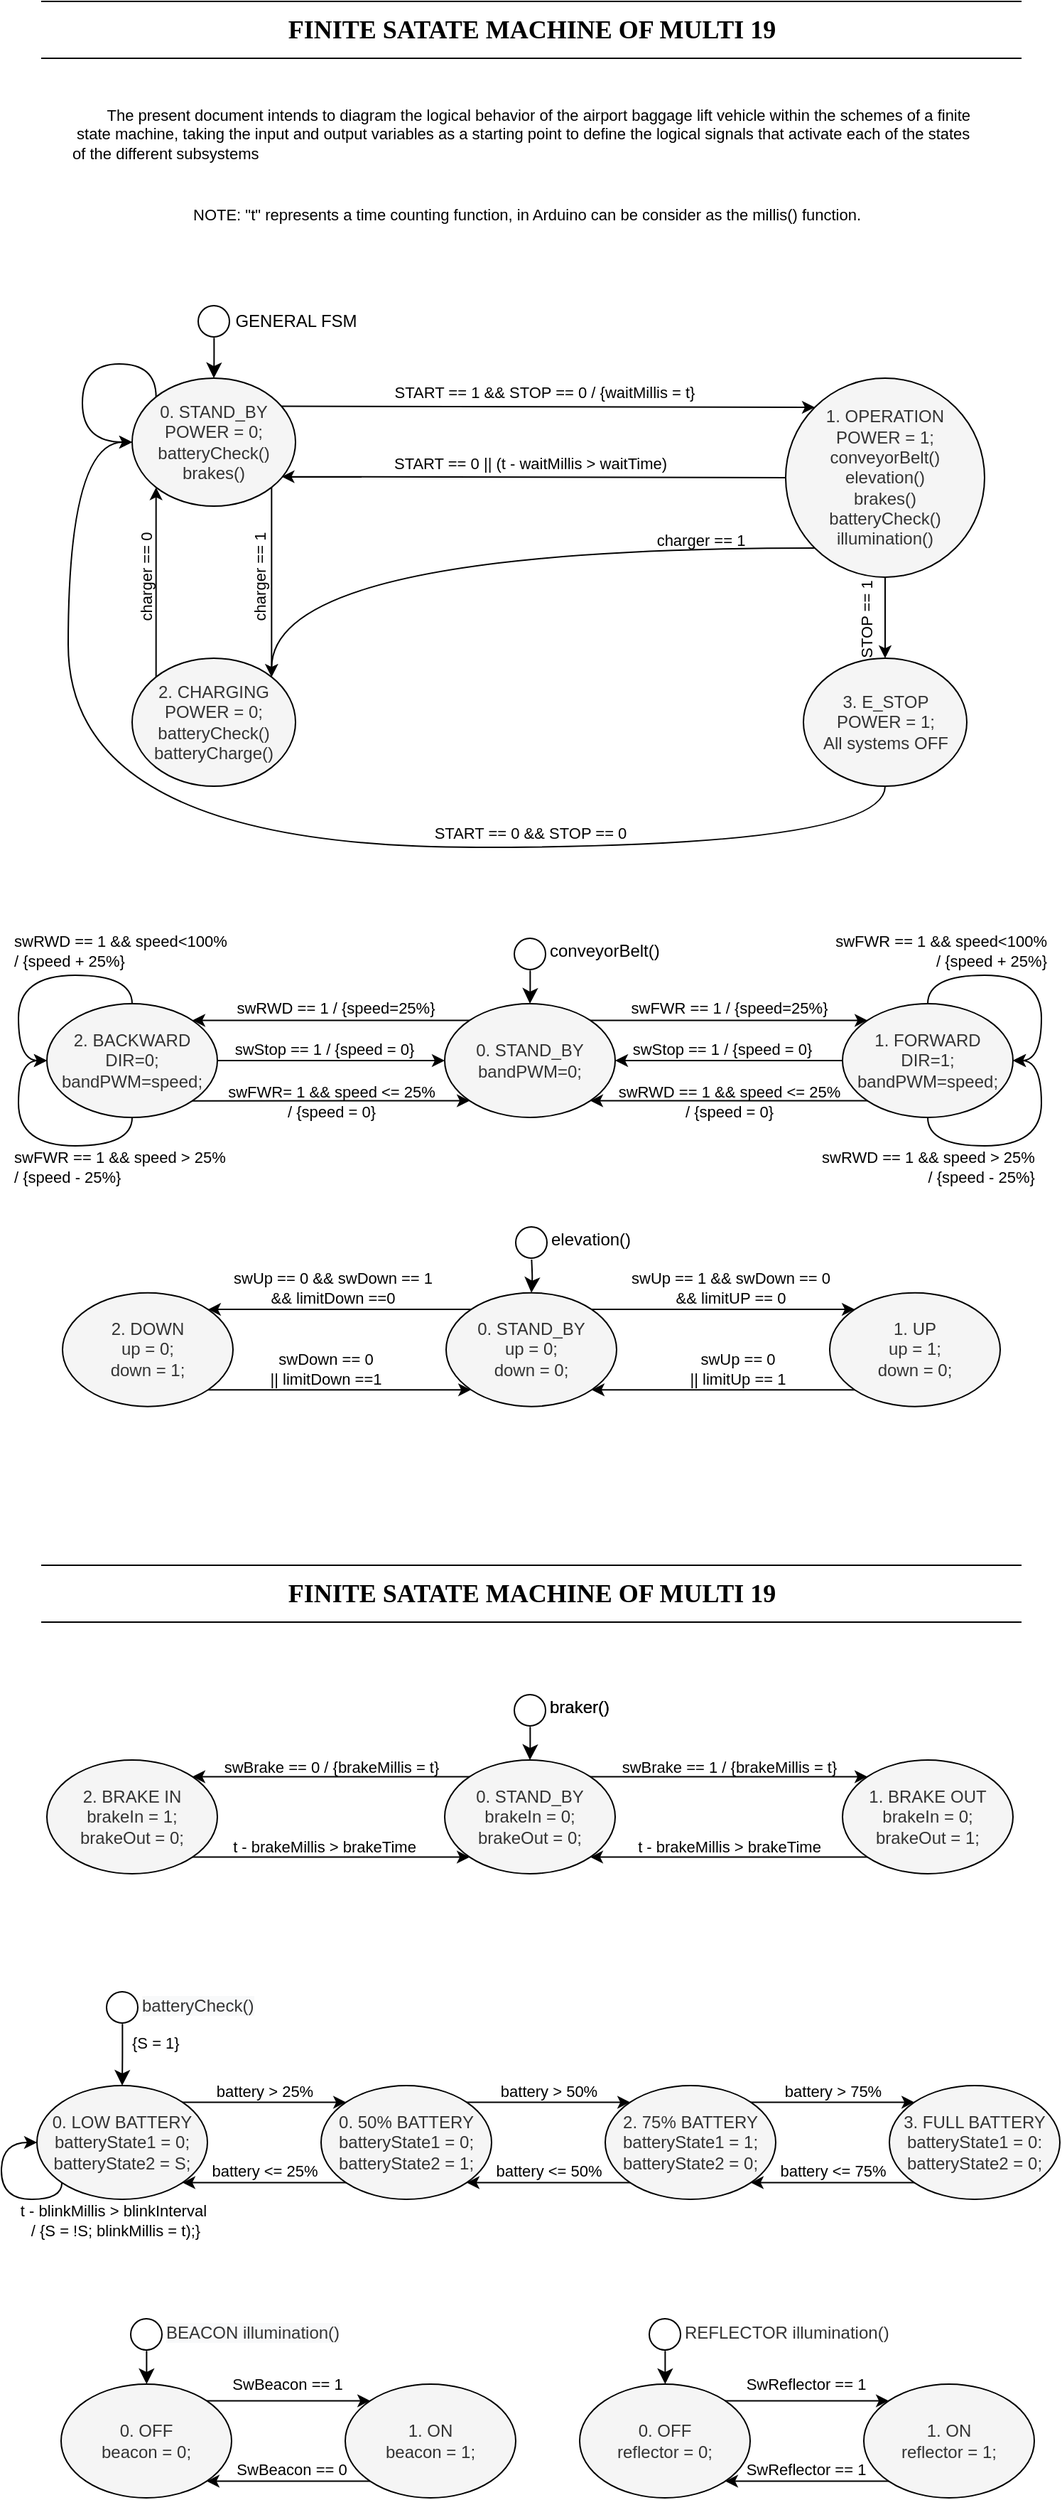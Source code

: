 <mxfile version="17.1.2" type="onedrive"><diagram id="tN_9GUGTrzgQoHGmUajM" name="Page-1"><mxGraphModel grid="1" gridSize="10" guides="1" tooltips="1" connect="1" arrows="1" page="1" fold="1" pageScale="1" pageWidth="850" pageHeight="1100" math="0" shadow="0"><root><mxCell id="0"/><mxCell id="1" parent="0"/><mxCell id="MjHemr_XQ3QXUTbMwC0p-5" value="" style="ellipse;html=1;shape=startState;" parent="1" vertex="1"><mxGeometry x="186.5" y="250" width="30" height="30" as="geometry"/></mxCell><mxCell id="MjHemr_XQ3QXUTbMwC0p-6" value="" style="edgeStyle=orthogonalEdgeStyle;html=1;verticalAlign=bottom;endArrow=classic;endSize=8;endFill=1;entryX=0.5;entryY=1;entryDx=0;entryDy=0;exitX=0.506;exitY=0.889;exitDx=0;exitDy=0;exitPerimeter=0;" parent="1" source="MjHemr_XQ3QXUTbMwC0p-5" target="MjHemr_XQ3QXUTbMwC0p-14" edge="1"><mxGeometry relative="1" as="geometry"><mxPoint x="224" y="335" as="targetPoint"/><mxPoint x="234" y="265" as="sourcePoint"/></mxGeometry></mxCell><mxCell id="MjHemr_XQ3QXUTbMwC0p-63" style="edgeStyle=orthogonalEdgeStyle;curved=1;rounded=0;orthogonalLoop=1;jettySize=auto;html=1;exitX=0.5;exitY=0;exitDx=0;exitDy=0;entryX=1;entryY=0.5;entryDx=0;entryDy=0;endArrow=classic;endFill=1;strokeColor=#000000;" parent="1" source="MjHemr_XQ3QXUTbMwC0p-8" target="MjHemr_XQ3QXUTbMwC0p-14" edge="1"><mxGeometry relative="1" as="geometry"><Array as="points"><mxPoint x="674" y="635"/><mxPoint x="99" y="635"/><mxPoint x="99" y="350"/></Array></mxGeometry></mxCell><mxCell id="MjHemr_XQ3QXUTbMwC0p-8" value="3. E_STOP&lt;br&gt;POWER = 1;&lt;br&gt;All systems OFF" style="ellipse;whiteSpace=wrap;html=1;rounded=1;fontColor=#333333;fillColor=#f5f5f5;arcSize=40;direction=west;" parent="1" vertex="1"><mxGeometry x="616.5" y="502" width="115" height="90" as="geometry"/></mxCell><mxCell id="MjHemr_XQ3QXUTbMwC0p-24" style="edgeStyle=orthogonalEdgeStyle;curved=1;rounded=0;orthogonalLoop=1;jettySize=auto;html=1;exitX=1;exitY=1;exitDx=0;exitDy=0;entryX=1;entryY=0;entryDx=0;entryDy=0;endArrow=classic;endFill=1;strokeColor=#000000;" parent="1" source="MjHemr_XQ3QXUTbMwC0p-12" target="MjHemr_XQ3QXUTbMwC0p-14" edge="1"><mxGeometry relative="1" as="geometry"/></mxCell><mxCell id="MjHemr_XQ3QXUTbMwC0p-12" value="2. CHARGING&lt;br&gt;POWER = 0;&lt;br&gt;batteryCheck()&lt;br&gt;batteryCharge()" style="ellipse;whiteSpace=wrap;html=1;rounded=1;fontColor=#333333;fillColor=#f5f5f5;arcSize=40;direction=west;" parent="1" vertex="1"><mxGeometry x="144" y="502" width="115" height="90" as="geometry"/></mxCell><mxCell id="MjHemr_XQ3QXUTbMwC0p-21" style="rounded=0;orthogonalLoop=1;jettySize=auto;html=1;exitX=0.09;exitY=0.78;exitDx=0;exitDy=0;entryX=1;entryY=1;entryDx=0;entryDy=0;endArrow=classic;endFill=1;strokeColor=#000000;exitPerimeter=0;" parent="1" source="MjHemr_XQ3QXUTbMwC0p-14" target="MjHemr_XQ3QXUTbMwC0p-18" edge="1"><mxGeometry relative="1" as="geometry"/></mxCell><mxCell id="MjHemr_XQ3QXUTbMwC0p-30" style="edgeStyle=orthogonalEdgeStyle;curved=1;rounded=0;orthogonalLoop=1;jettySize=auto;html=1;exitX=0;exitY=0;exitDx=0;exitDy=0;entryX=0;entryY=1;entryDx=0;entryDy=0;endArrow=classic;endFill=1;strokeColor=#000000;" parent="1" source="MjHemr_XQ3QXUTbMwC0p-14" target="MjHemr_XQ3QXUTbMwC0p-12" edge="1"><mxGeometry relative="1" as="geometry"/></mxCell><mxCell id="MjHemr_XQ3QXUTbMwC0p-14" value="0. STAND_BY&lt;br&gt;POWER = 0;&lt;br&gt;batteryCheck()&lt;br&gt;brakes()" style="ellipse;whiteSpace=wrap;html=1;rounded=1;fontColor=#333333;fillColor=#f5f5f5;arcSize=40;direction=west;" parent="1" vertex="1"><mxGeometry x="144" y="305" width="115" height="90" as="geometry"/></mxCell><mxCell id="MjHemr_XQ3QXUTbMwC0p-22" style="rounded=0;orthogonalLoop=1;jettySize=auto;html=1;exitX=1;exitY=0.5;exitDx=0;exitDy=0;entryX=0.085;entryY=0.23;entryDx=0;entryDy=0;endArrow=classic;endFill=1;entryPerimeter=0;" parent="1" source="MjHemr_XQ3QXUTbMwC0p-18" target="MjHemr_XQ3QXUTbMwC0p-14" edge="1"><mxGeometry relative="1" as="geometry"/></mxCell><mxCell id="MjHemr_XQ3QXUTbMwC0p-25" style="edgeStyle=orthogonalEdgeStyle;curved=1;rounded=0;orthogonalLoop=1;jettySize=auto;html=1;exitX=1;exitY=0;exitDx=0;exitDy=0;entryX=0;entryY=1;entryDx=0;entryDy=0;endArrow=classic;endFill=1;strokeColor=#000000;" parent="1" source="MjHemr_XQ3QXUTbMwC0p-18" target="MjHemr_XQ3QXUTbMwC0p-12" edge="1"><mxGeometry relative="1" as="geometry"/></mxCell><mxCell id="MjHemr_XQ3QXUTbMwC0p-28" style="edgeStyle=orthogonalEdgeStyle;curved=1;rounded=0;orthogonalLoop=1;jettySize=auto;html=1;exitX=0.5;exitY=0;exitDx=0;exitDy=0;entryX=0.5;entryY=1;entryDx=0;entryDy=0;endArrow=classic;endFill=1;strokeColor=#000000;" parent="1" source="MjHemr_XQ3QXUTbMwC0p-18" target="MjHemr_XQ3QXUTbMwC0p-8" edge="1"><mxGeometry relative="1" as="geometry"/></mxCell><mxCell id="MjHemr_XQ3QXUTbMwC0p-18" value="1. OPERATION&lt;br&gt;POWER = 1;&lt;br&gt;conveyorBelt()&lt;br&gt;elevation()&lt;br&gt;brakes()&lt;br&gt;batteryCheck()&lt;br&gt;illumination()" style="ellipse;whiteSpace=wrap;html=1;rounded=1;fontColor=#333333;fillColor=#f5f5f5;arcSize=40;direction=west;" parent="1" vertex="1"><mxGeometry x="604" y="305" width="140" height="140" as="geometry"/></mxCell><mxCell id="MjHemr_XQ3QXUTbMwC0p-34" value="START == 1 &amp;amp;&amp;amp; STOP == 0 / {waitMillis = t}" style="text;html=1;align=center;verticalAlign=middle;resizable=0;points=[];autosize=1;fontSize=11;" parent="1" vertex="1"><mxGeometry x="319" y="305" width="230" height="20" as="geometry"/></mxCell><mxCell id="MjHemr_XQ3QXUTbMwC0p-38" value="START == 0 || (t - waitMillis &amp;gt; waitTime)" style="text;html=1;align=center;verticalAlign=middle;resizable=0;points=[];autosize=1;fontSize=11;" parent="1" vertex="1"><mxGeometry x="319" y="355" width="210" height="20" as="geometry"/></mxCell><mxCell id="MjHemr_XQ3QXUTbMwC0p-39" value="charger == 1" style="text;html=1;align=center;verticalAlign=middle;resizable=0;points=[];autosize=1;rotation=0;fontSize=11;" parent="1" vertex="1"><mxGeometry x="504" y="409" width="80" height="20" as="geometry"/></mxCell><mxCell id="MjHemr_XQ3QXUTbMwC0p-42" value="" style="ellipse;html=1;shape=startState;" parent="1" vertex="1"><mxGeometry x="409" y="695" width="30" height="30" as="geometry"/></mxCell><mxCell id="MjHemr_XQ3QXUTbMwC0p-43" value="" style="edgeStyle=orthogonalEdgeStyle;html=1;verticalAlign=bottom;endArrow=classic;endSize=8;endFill=1;entryX=0.5;entryY=1;entryDx=0;entryDy=0;exitX=0.506;exitY=0.889;exitDx=0;exitDy=0;exitPerimeter=0;" parent="1" source="MjHemr_XQ3QXUTbMwC0p-42" target="MjHemr_XQ3QXUTbMwC0p-44" edge="1"><mxGeometry relative="1" as="geometry"><mxPoint x="424" y="775" as="targetPoint"/><mxPoint x="434" y="705" as="sourcePoint"/></mxGeometry></mxCell><mxCell id="MjHemr_XQ3QXUTbMwC0p-67" style="edgeStyle=orthogonalEdgeStyle;curved=1;rounded=0;orthogonalLoop=1;jettySize=auto;html=1;exitX=0;exitY=1;exitDx=0;exitDy=0;entryX=1;entryY=1;entryDx=0;entryDy=0;endArrow=classic;endFill=1;strokeColor=#000000;" parent="1" source="MjHemr_XQ3QXUTbMwC0p-44" target="MjHemr_XQ3QXUTbMwC0p-45" edge="1"><mxGeometry relative="1" as="geometry"/></mxCell><mxCell id="MjHemr_XQ3QXUTbMwC0p-69" style="edgeStyle=orthogonalEdgeStyle;curved=1;rounded=0;orthogonalLoop=1;jettySize=auto;html=1;exitX=1;exitY=1;exitDx=0;exitDy=0;entryX=0;entryY=1;entryDx=0;entryDy=0;endArrow=classic;endFill=1;strokeColor=#000000;" parent="1" source="MjHemr_XQ3QXUTbMwC0p-44" target="MjHemr_XQ3QXUTbMwC0p-47" edge="1"><mxGeometry relative="1" as="geometry"/></mxCell><mxCell id="MjHemr_XQ3QXUTbMwC0p-44" value="0. STAND_BY&lt;br&gt;bandPWM=0;" style="ellipse;whiteSpace=wrap;html=1;rounded=1;fontColor=#333333;fillColor=#f5f5f5;arcSize=40;direction=west;" parent="1" vertex="1"><mxGeometry x="364" y="745" width="120" height="80" as="geometry"/></mxCell><mxCell id="MjHemr_XQ3QXUTbMwC0p-68" style="edgeStyle=orthogonalEdgeStyle;curved=1;rounded=0;orthogonalLoop=1;jettySize=auto;html=1;exitX=1;exitY=0;exitDx=0;exitDy=0;entryX=0;entryY=0;entryDx=0;entryDy=0;endArrow=classic;endFill=1;strokeColor=#000000;" parent="1" source="MjHemr_XQ3QXUTbMwC0p-45" target="MjHemr_XQ3QXUTbMwC0p-44" edge="1"><mxGeometry relative="1" as="geometry"/></mxCell><mxCell id="j5iAGA7bcGjSD-dv8sL9-21" style="edgeStyle=orthogonalEdgeStyle;rounded=0;orthogonalLoop=1;jettySize=auto;html=1;exitX=1;exitY=0.5;exitDx=0;exitDy=0;entryX=0;entryY=0.5;entryDx=0;entryDy=0;fontSize=11;" parent="1" source="MjHemr_XQ3QXUTbMwC0p-45" target="MjHemr_XQ3QXUTbMwC0p-44" edge="1"><mxGeometry relative="1" as="geometry"/></mxCell><mxCell id="MjHemr_XQ3QXUTbMwC0p-45" value="1. FORWARD&lt;br&gt;DIR=1;&lt;br&gt;bandPWM=speed;" style="ellipse;whiteSpace=wrap;html=1;rounded=1;fontColor=#333333;fillColor=#f5f5f5;arcSize=40;direction=west;" parent="1" vertex="1"><mxGeometry x="644" y="745.0" width="120" height="80" as="geometry"/></mxCell><mxCell id="MjHemr_XQ3QXUTbMwC0p-70" style="edgeStyle=orthogonalEdgeStyle;curved=1;rounded=0;orthogonalLoop=1;jettySize=auto;html=1;exitX=0;exitY=0;exitDx=0;exitDy=0;entryX=1;entryY=0;entryDx=0;entryDy=0;endArrow=classic;endFill=1;strokeColor=#000000;" parent="1" source="MjHemr_XQ3QXUTbMwC0p-47" target="MjHemr_XQ3QXUTbMwC0p-44" edge="1"><mxGeometry relative="1" as="geometry"/></mxCell><mxCell id="j5iAGA7bcGjSD-dv8sL9-22" style="edgeStyle=orthogonalEdgeStyle;rounded=0;orthogonalLoop=1;jettySize=auto;html=1;exitX=0;exitY=0.5;exitDx=0;exitDy=0;entryX=1;entryY=0.5;entryDx=0;entryDy=0;fontSize=11;" parent="1" source="MjHemr_XQ3QXUTbMwC0p-47" target="MjHemr_XQ3QXUTbMwC0p-44" edge="1"><mxGeometry relative="1" as="geometry"/></mxCell><mxCell id="MjHemr_XQ3QXUTbMwC0p-47" value="2. BACKWARD&lt;br&gt;DIR=0;&lt;br&gt;bandPWM=speed;" style="ellipse;whiteSpace=wrap;html=1;rounded=1;fontColor=#333333;fillColor=#f5f5f5;arcSize=40;direction=west;" parent="1" vertex="1"><mxGeometry x="84" y="745.04" width="120" height="80" as="geometry"/></mxCell><mxCell id="MjHemr_XQ3QXUTbMwC0p-49" style="edgeStyle=orthogonalEdgeStyle;curved=1;rounded=0;orthogonalLoop=1;jettySize=auto;html=1;exitX=0.5;exitY=1;exitDx=0;exitDy=0;entryX=0;entryY=0.5;entryDx=0;entryDy=0;endArrow=classic;endFill=1;strokeColor=#000000;" parent="1" source="MjHemr_XQ3QXUTbMwC0p-45" target="MjHemr_XQ3QXUTbMwC0p-45" edge="1"><mxGeometry relative="1" as="geometry"><Array as="points"><mxPoint x="704" y="725"/><mxPoint x="784" y="725"/><mxPoint x="784" y="785"/></Array></mxGeometry></mxCell><mxCell id="MjHemr_XQ3QXUTbMwC0p-52" style="edgeStyle=orthogonalEdgeStyle;curved=1;rounded=0;orthogonalLoop=1;jettySize=auto;html=1;exitX=0.5;exitY=1;exitDx=0;exitDy=0;entryX=1;entryY=0.5;entryDx=0;entryDy=0;endArrow=classic;endFill=1;strokeColor=#000000;" parent="1" source="MjHemr_XQ3QXUTbMwC0p-47" target="MjHemr_XQ3QXUTbMwC0p-47" edge="1"><mxGeometry relative="1" as="geometry"><Array as="points"><mxPoint x="144" y="725"/><mxPoint x="64" y="725"/><mxPoint x="64" y="785"/></Array></mxGeometry></mxCell><mxCell id="MjHemr_XQ3QXUTbMwC0p-64" value="GENERAL FSM" style="text;html=1;align=center;verticalAlign=middle;resizable=0;points=[];autosize=1;" parent="1" vertex="1"><mxGeometry x="209" y="255" width="100" height="20" as="geometry"/></mxCell><mxCell id="MjHemr_XQ3QXUTbMwC0p-65" value="conveyorBelt()" style="text;html=1;align=left;verticalAlign=middle;resizable=0;points=[];autosize=1;" parent="1" vertex="1"><mxGeometry x="436" y="698" width="90" height="20" as="geometry"/></mxCell><mxCell id="MjHemr_XQ3QXUTbMwC0p-71" value="" style="ellipse;html=1;shape=startState;" parent="1" vertex="1"><mxGeometry x="410" y="898" width="30" height="30" as="geometry"/></mxCell><mxCell id="MjHemr_XQ3QXUTbMwC0p-72" value="" style="edgeStyle=orthogonalEdgeStyle;html=1;verticalAlign=bottom;endArrow=classic;endSize=8;endFill=1;entryX=0.5;entryY=1;entryDx=0;entryDy=0;exitX=0.506;exitY=0.889;exitDx=0;exitDy=0;exitPerimeter=0;" parent="1" target="MjHemr_XQ3QXUTbMwC0p-75" edge="1"><mxGeometry relative="1" as="geometry"><mxPoint x="425" y="978.33" as="targetPoint"/><mxPoint x="425.18" y="925.0" as="sourcePoint"/></mxGeometry></mxCell><mxCell id="MjHemr_XQ3QXUTbMwC0p-73" style="edgeStyle=orthogonalEdgeStyle;curved=1;rounded=0;orthogonalLoop=1;jettySize=auto;html=1;exitX=0;exitY=1;exitDx=0;exitDy=0;entryX=1;entryY=1;entryDx=0;entryDy=0;endArrow=classic;endFill=1;strokeColor=#000000;" parent="1" source="MjHemr_XQ3QXUTbMwC0p-75" target="MjHemr_XQ3QXUTbMwC0p-77" edge="1"><mxGeometry relative="1" as="geometry"/></mxCell><mxCell id="MjHemr_XQ3QXUTbMwC0p-74" style="edgeStyle=orthogonalEdgeStyle;curved=1;rounded=0;orthogonalLoop=1;jettySize=auto;html=1;exitX=1;exitY=1;exitDx=0;exitDy=0;entryX=0;entryY=1;entryDx=0;entryDy=0;endArrow=classic;endFill=1;strokeColor=#000000;" parent="1" source="MjHemr_XQ3QXUTbMwC0p-75" target="MjHemr_XQ3QXUTbMwC0p-79" edge="1"><mxGeometry relative="1" as="geometry"/></mxCell><mxCell id="MjHemr_XQ3QXUTbMwC0p-75" value="0. STAND_BY&lt;br&gt;up = 0;&lt;br&gt;down = 0;" style="ellipse;whiteSpace=wrap;html=1;rounded=1;fontColor=#333333;fillColor=#f5f5f5;arcSize=40;direction=west;" parent="1" vertex="1"><mxGeometry x="365" y="948.33" width="120" height="80" as="geometry"/></mxCell><mxCell id="MjHemr_XQ3QXUTbMwC0p-76" style="edgeStyle=orthogonalEdgeStyle;curved=1;rounded=0;orthogonalLoop=1;jettySize=auto;html=1;exitX=1;exitY=0;exitDx=0;exitDy=0;entryX=0;entryY=0;entryDx=0;entryDy=0;endArrow=classic;endFill=1;strokeColor=#000000;" parent="1" source="MjHemr_XQ3QXUTbMwC0p-77" target="MjHemr_XQ3QXUTbMwC0p-75" edge="1"><mxGeometry relative="1" as="geometry"/></mxCell><mxCell id="MjHemr_XQ3QXUTbMwC0p-77" value="1. UP&lt;br&gt;up = 1;&lt;br&gt;down = 0;" style="ellipse;whiteSpace=wrap;html=1;rounded=1;fontColor=#333333;fillColor=#f5f5f5;arcSize=40;direction=west;" parent="1" vertex="1"><mxGeometry x="635" y="948.33" width="120" height="80" as="geometry"/></mxCell><mxCell id="MjHemr_XQ3QXUTbMwC0p-78" style="edgeStyle=orthogonalEdgeStyle;curved=1;rounded=0;orthogonalLoop=1;jettySize=auto;html=1;exitX=0;exitY=0;exitDx=0;exitDy=0;entryX=1;entryY=0;entryDx=0;entryDy=0;endArrow=classic;endFill=1;strokeColor=#000000;" parent="1" source="MjHemr_XQ3QXUTbMwC0p-79" target="MjHemr_XQ3QXUTbMwC0p-75" edge="1"><mxGeometry relative="1" as="geometry"/></mxCell><mxCell id="MjHemr_XQ3QXUTbMwC0p-79" value="2. DOWN&lt;br&gt;up = 0;&lt;br&gt;down = 1;" style="ellipse;whiteSpace=wrap;html=1;rounded=1;fontColor=#333333;fillColor=#f5f5f5;arcSize=40;direction=west;" parent="1" vertex="1"><mxGeometry x="95" y="948.33" width="120" height="80" as="geometry"/></mxCell><mxCell id="MjHemr_XQ3QXUTbMwC0p-82" value="elevation()" style="text;html=1;align=left;verticalAlign=middle;resizable=0;points=[];autosize=1;" parent="1" vertex="1"><mxGeometry x="437" y="901" width="70" height="20" as="geometry"/></mxCell><mxCell id="j5iAGA7bcGjSD-dv8sL9-1" value="" style="ellipse;html=1;shape=startState;" parent="1" vertex="1"><mxGeometry x="409" y="1227" width="30" height="30" as="geometry"/></mxCell><mxCell id="j5iAGA7bcGjSD-dv8sL9-2" value="" style="edgeStyle=orthogonalEdgeStyle;html=1;verticalAlign=bottom;endArrow=classic;endSize=8;endFill=1;entryX=0.5;entryY=1;entryDx=0;entryDy=0;exitX=0.506;exitY=0.889;exitDx=0;exitDy=0;exitPerimeter=0;" parent="1" source="j5iAGA7bcGjSD-dv8sL9-1" target="j5iAGA7bcGjSD-dv8sL9-5" edge="1"><mxGeometry relative="1" as="geometry"><mxPoint x="424" y="1307" as="targetPoint"/><mxPoint x="434" y="1237" as="sourcePoint"/></mxGeometry></mxCell><mxCell id="j5iAGA7bcGjSD-dv8sL9-3" style="edgeStyle=orthogonalEdgeStyle;curved=1;rounded=0;orthogonalLoop=1;jettySize=auto;html=1;exitX=0;exitY=1;exitDx=0;exitDy=0;entryX=1;entryY=1;entryDx=0;entryDy=0;endArrow=classic;endFill=1;strokeColor=#000000;" parent="1" source="j5iAGA7bcGjSD-dv8sL9-5" target="j5iAGA7bcGjSD-dv8sL9-7" edge="1"><mxGeometry relative="1" as="geometry"/></mxCell><mxCell id="j5iAGA7bcGjSD-dv8sL9-4" style="edgeStyle=orthogonalEdgeStyle;curved=1;rounded=0;orthogonalLoop=1;jettySize=auto;html=1;exitX=1;exitY=1;exitDx=0;exitDy=0;entryX=0;entryY=1;entryDx=0;entryDy=0;endArrow=classic;endFill=1;strokeColor=#000000;" parent="1" source="j5iAGA7bcGjSD-dv8sL9-5" target="j5iAGA7bcGjSD-dv8sL9-9" edge="1"><mxGeometry relative="1" as="geometry"/></mxCell><mxCell id="j5iAGA7bcGjSD-dv8sL9-5" value="0. STAND_BY&lt;br&gt;brakeIn = 0;&lt;br&gt;brakeOut = 0;" style="ellipse;whiteSpace=wrap;html=1;rounded=1;fontColor=#333333;fillColor=#f5f5f5;arcSize=40;direction=west;" parent="1" vertex="1"><mxGeometry x="364" y="1277" width="120" height="80" as="geometry"/></mxCell><mxCell id="j5iAGA7bcGjSD-dv8sL9-6" style="edgeStyle=orthogonalEdgeStyle;curved=1;rounded=0;orthogonalLoop=1;jettySize=auto;html=1;exitX=1;exitY=0;exitDx=0;exitDy=0;entryX=0;entryY=0;entryDx=0;entryDy=0;endArrow=classic;endFill=1;strokeColor=#000000;" parent="1" source="j5iAGA7bcGjSD-dv8sL9-7" target="j5iAGA7bcGjSD-dv8sL9-5" edge="1"><mxGeometry relative="1" as="geometry"/></mxCell><mxCell id="j5iAGA7bcGjSD-dv8sL9-7" value="1. BRAKE OUT&lt;br&gt;brakeIn = 0;&lt;br&gt;brakeOut = 1;" style="ellipse;whiteSpace=wrap;html=1;rounded=1;fontColor=#333333;fillColor=#f5f5f5;arcSize=40;direction=west;" parent="1" vertex="1"><mxGeometry x="644" y="1277" width="120" height="80" as="geometry"/></mxCell><mxCell id="j5iAGA7bcGjSD-dv8sL9-8" style="edgeStyle=orthogonalEdgeStyle;curved=1;rounded=0;orthogonalLoop=1;jettySize=auto;html=1;exitX=0;exitY=0;exitDx=0;exitDy=0;entryX=1;entryY=0;entryDx=0;entryDy=0;endArrow=classic;endFill=1;strokeColor=#000000;" parent="1" source="j5iAGA7bcGjSD-dv8sL9-9" target="j5iAGA7bcGjSD-dv8sL9-5" edge="1"><mxGeometry relative="1" as="geometry"/></mxCell><mxCell id="j5iAGA7bcGjSD-dv8sL9-9" value="2. BRAKE IN&lt;br&gt;brakeIn = 1;&lt;br&gt;brakeOut = 0;" style="ellipse;whiteSpace=wrap;html=1;rounded=1;fontColor=#333333;fillColor=#f5f5f5;arcSize=40;direction=west;" parent="1" vertex="1"><mxGeometry x="84" y="1277" width="120" height="80" as="geometry"/></mxCell><mxCell id="j5iAGA7bcGjSD-dv8sL9-12" value="braker()" style="text;html=1;align=left;verticalAlign=middle;resizable=0;points=[];autosize=1;" parent="1" vertex="1"><mxGeometry x="436" y="1230" width="60" height="20" as="geometry"/></mxCell><mxCell id="j5iAGA7bcGjSD-dv8sL9-13" value="swFWR == 1 / {speed=25%}" style="text;html=1;align=center;verticalAlign=middle;resizable=0;points=[];autosize=1;fontSize=11;" parent="1" vertex="1"><mxGeometry x="489" y="738" width="150" height="20" as="geometry"/></mxCell><mxCell id="j5iAGA7bcGjSD-dv8sL9-16" value="START == 0 &amp;amp;&amp;amp; STOP == 0" style="text;html=1;align=center;verticalAlign=middle;resizable=0;points=[];autosize=1;fontSize=11;" parent="1" vertex="1"><mxGeometry x="349" y="615" width="150" height="20" as="geometry"/></mxCell><mxCell id="j5iAGA7bcGjSD-dv8sL9-17" value="STOP == 1" style="text;html=1;align=center;verticalAlign=middle;resizable=0;points=[];autosize=1;rotation=-90;fontSize=11;" parent="1" vertex="1"><mxGeometry x="626" y="465" width="70" height="20" as="geometry"/></mxCell><mxCell id="j5iAGA7bcGjSD-dv8sL9-18" value="charger == 1" style="text;html=1;align=center;verticalAlign=middle;resizable=0;points=[];autosize=1;rotation=-90;fontSize=11;" parent="1" vertex="1"><mxGeometry x="194" y="435" width="80" height="20" as="geometry"/></mxCell><mxCell id="j5iAGA7bcGjSD-dv8sL9-19" value="charger == 0" style="text;html=1;align=center;verticalAlign=middle;resizable=0;points=[];autosize=1;rotation=-90;fontSize=11;" parent="1" vertex="1"><mxGeometry x="114" y="435" width="80" height="20" as="geometry"/></mxCell><mxCell id="j5iAGA7bcGjSD-dv8sL9-20" value="swFWR == 1 &amp;amp;&amp;amp; speed&amp;lt;100%&lt;br&gt;/ {speed + 25%}" style="text;html=1;align=right;verticalAlign=middle;resizable=0;points=[];autosize=1;fontSize=11;" parent="1" vertex="1"><mxGeometry x="629" y="693" width="160" height="30" as="geometry"/></mxCell><mxCell id="j5iAGA7bcGjSD-dv8sL9-23" value="swStop == 1 / {speed = 0}" style="text;html=1;align=center;verticalAlign=middle;resizable=0;points=[];autosize=1;fontSize=11;" parent="1" vertex="1"><mxGeometry x="489" y="767" width="140" height="20" as="geometry"/></mxCell><mxCell id="UaLuyIQUnyohZAnEJnp4-1" value="swRWD == 1 / {speed=25%}" style="text;html=1;align=center;verticalAlign=middle;resizable=0;points=[];autosize=1;fontSize=11;" parent="1" vertex="1"><mxGeometry x="212" y="738" width="150" height="20" as="geometry"/></mxCell><mxCell id="UaLuyIQUnyohZAnEJnp4-2" value="swStop == 1 / {speed = 0}" style="text;html=1;align=center;verticalAlign=middle;resizable=0;points=[];autosize=1;fontSize=11;" parent="1" vertex="1"><mxGeometry x="209" y="767" width="140" height="20" as="geometry"/></mxCell><mxCell id="UaLuyIQUnyohZAnEJnp4-4" style="edgeStyle=orthogonalEdgeStyle;curved=1;rounded=0;orthogonalLoop=1;jettySize=auto;html=1;exitX=0.5;exitY=0;exitDx=0;exitDy=0;entryX=0;entryY=0.5;entryDx=0;entryDy=0;endArrow=classic;endFill=1;strokeColor=#000000;" parent="1" source="MjHemr_XQ3QXUTbMwC0p-45" target="MjHemr_XQ3QXUTbMwC0p-45" edge="1"><mxGeometry relative="1" as="geometry"><Array as="points"><mxPoint x="704" y="845"/><mxPoint x="784" y="845"/><mxPoint x="784" y="785"/></Array><mxPoint x="756.426" y="766.716" as="sourcePoint"/><mxPoint x="774" y="795.0" as="targetPoint"/></mxGeometry></mxCell><mxCell id="UaLuyIQUnyohZAnEJnp4-5" style="edgeStyle=orthogonalEdgeStyle;curved=1;rounded=0;orthogonalLoop=1;jettySize=auto;html=1;exitX=0.5;exitY=0;exitDx=0;exitDy=0;entryX=1;entryY=0.5;entryDx=0;entryDy=0;endArrow=classic;endFill=1;strokeColor=#000000;" parent="1" source="MjHemr_XQ3QXUTbMwC0p-47" target="MjHemr_XQ3QXUTbMwC0p-47" edge="1"><mxGeometry relative="1" as="geometry"><Array as="points"><mxPoint x="144" y="845"/><mxPoint x="64" y="845"/><mxPoint x="64" y="785"/></Array><mxPoint x="46.396" y="816.746" as="sourcePoint"/><mxPoint x="63.97" y="845.03" as="targetPoint"/></mxGeometry></mxCell><mxCell id="UaLuyIQUnyohZAnEJnp4-7" value="swRWD == 1 &amp;amp;&amp;amp; speed &amp;gt; 25%&lt;br&gt;&lt;div style=&quot;text-align: right&quot;&gt;&lt;span&gt;/ {speed - 25%}&lt;/span&gt;&lt;/div&gt;" style="text;html=1;align=center;verticalAlign=middle;resizable=0;points=[];autosize=1;fontSize=11;" parent="1" vertex="1"><mxGeometry x="619" y="845.04" width="170" height="30" as="geometry"/></mxCell><mxCell id="UaLuyIQUnyohZAnEJnp4-9" value="swRWD == 1 &amp;amp;&amp;amp; speed&amp;lt;100%&lt;br&gt;/ {speed + 25%}" style="text;html=1;align=left;verticalAlign=middle;resizable=0;points=[];autosize=1;fontSize=11;" parent="1" vertex="1"><mxGeometry x="59" y="693" width="170" height="30" as="geometry"/></mxCell><mxCell id="UaLuyIQUnyohZAnEJnp4-27" value="braker()" style="text;html=1;align=left;verticalAlign=middle;resizable=0;points=[];autosize=1;" parent="1" vertex="1"><mxGeometry x="436" y="1230" width="60" height="20" as="geometry"/></mxCell><mxCell id="athcf7Lb3qKHeAv9kPVQ-1" value="swRWD == 1 &amp;amp;&amp;amp; speed &amp;lt;= 25%&lt;br style=&quot;font-size: 11px&quot;&gt;/ {speed = 0}" style="text;html=1;align=center;verticalAlign=middle;resizable=0;points=[];autosize=1;fontSize=11;" parent="1" vertex="1"><mxGeometry x="479" y="799.04" width="170" height="30" as="geometry"/></mxCell><mxCell id="athcf7Lb3qKHeAv9kPVQ-2" value="swFWR == 1 &amp;amp;&amp;amp; speed &amp;gt; 25%&lt;br&gt;&lt;div&gt;&lt;span&gt;/ {speed - 25%}&lt;/span&gt;&lt;/div&gt;" style="text;html=1;align=left;verticalAlign=middle;resizable=0;points=[];autosize=1;fontSize=11;" parent="1" vertex="1"><mxGeometry x="59" y="845.04" width="160" height="30" as="geometry"/></mxCell><mxCell id="athcf7Lb3qKHeAv9kPVQ-3" value="swFWR= 1 &amp;amp;&amp;amp; speed &amp;lt;= 25%&lt;br style=&quot;font-size: 11px&quot;&gt;/ {speed = 0}" style="text;html=1;align=center;verticalAlign=middle;resizable=0;points=[];autosize=1;fontSize=11;" parent="1" vertex="1"><mxGeometry x="204" y="799.04" width="160" height="30" as="geometry"/></mxCell><mxCell id="athcf7Lb3qKHeAv9kPVQ-9" value="swUp == 1 &amp;amp;&amp;amp; swDown == 0&lt;br&gt;&amp;amp;&amp;amp; limitUP == 0" style="text;html=1;align=center;verticalAlign=middle;resizable=0;points=[];autosize=1;fontSize=11;" parent="1" vertex="1"><mxGeometry x="485" y="930.33" width="160" height="30" as="geometry"/></mxCell><mxCell id="athcf7Lb3qKHeAv9kPVQ-10" value="swUp == 0 &amp;amp;&amp;amp; swDown == 1&lt;br&gt;&amp;amp;&amp;amp; limitDown ==0" style="text;html=1;align=center;verticalAlign=middle;resizable=0;points=[];autosize=1;fontSize=11;" parent="1" vertex="1"><mxGeometry x="205" y="930.33" width="160" height="30" as="geometry"/></mxCell><mxCell id="athcf7Lb3qKHeAv9kPVQ-11" value="swUp == 0 &lt;br&gt;|| limitUp == 1" style="text;html=1;align=center;verticalAlign=middle;resizable=0;points=[];autosize=1;fontSize=11;" parent="1" vertex="1"><mxGeometry x="530" y="987" width="80" height="30" as="geometry"/></mxCell><mxCell id="athcf7Lb3qKHeAv9kPVQ-12" value="swDown == 0 &lt;br&gt;|| limitDown ==1" style="text;html=1;align=center;verticalAlign=middle;resizable=0;points=[];autosize=1;fontSize=11;" parent="1" vertex="1"><mxGeometry x="235" y="987" width="90" height="30" as="geometry"/></mxCell><mxCell id="47Cn7WlVPLoPtt26GM8k-2" value="swBrake == 0 / {brakeMillis = t}" style="text;html=1;align=center;verticalAlign=middle;resizable=0;points=[];autosize=1;fontSize=11;" parent="1" vertex="1"><mxGeometry x="199" y="1271.67" width="170" height="20" as="geometry"/></mxCell><mxCell id="47Cn7WlVPLoPtt26GM8k-4" value="t - brakeMillis &amp;gt; brakeTime" style="text;html=1;align=center;verticalAlign=middle;resizable=0;points=[];autosize=1;fontSize=11;" parent="1" vertex="1"><mxGeometry x="209" y="1327.67" width="140" height="20" as="geometry"/></mxCell><mxCell id="47Cn7WlVPLoPtt26GM8k-5" value="&lt;span style=&quot;color: rgb(51, 51, 51); font-family: helvetica; font-size: 12px; font-style: normal; font-weight: 400; letter-spacing: normal; text-align: center; text-indent: 0px; text-transform: none; word-spacing: 0px; background-color: rgb(248, 249, 250); display: inline; float: none;&quot;&gt;batteryCheck()&lt;/span&gt;&lt;br style=&quot;color: rgb(51, 51, 51); font-family: helvetica; font-size: 12px; font-style: normal; font-weight: 400; letter-spacing: normal; text-align: center; text-indent: 0px; text-transform: none; word-spacing: 0px; background-color: rgb(248, 249, 250);&quot;&gt;" style="text;whiteSpace=wrap;html=1;fontSize=11;" parent="1" vertex="1"><mxGeometry x="149" y="1436" width="100" height="30" as="geometry"/></mxCell><mxCell id="47Cn7WlVPLoPtt26GM8k-6" value="" style="ellipse;html=1;shape=startState;" parent="1" vertex="1"><mxGeometry x="122" y="1436" width="30" height="30" as="geometry"/></mxCell><mxCell id="47Cn7WlVPLoPtt26GM8k-7" value="" style="edgeStyle=orthogonalEdgeStyle;html=1;verticalAlign=bottom;endArrow=classic;endSize=8;endFill=1;exitX=0.506;exitY=0.889;exitDx=0;exitDy=0;exitPerimeter=0;" parent="1" source="47Cn7WlVPLoPtt26GM8k-6" edge="1"><mxGeometry relative="1" as="geometry"><mxPoint x="137" y="1506" as="targetPoint"/><mxPoint x="147" y="1466" as="sourcePoint"/></mxGeometry></mxCell><mxCell id="47Cn7WlVPLoPtt26GM8k-26" style="edgeStyle=orthogonalEdgeStyle;rounded=0;orthogonalLoop=1;jettySize=auto;html=1;exitX=0;exitY=1;exitDx=0;exitDy=0;entryX=1;entryY=1;entryDx=0;entryDy=0;fontSize=11;" parent="1" source="47Cn7WlVPLoPtt26GM8k-14" target="47Cn7WlVPLoPtt26GM8k-24" edge="1"><mxGeometry relative="1" as="geometry"/></mxCell><mxCell id="47Cn7WlVPLoPtt26GM8k-14" value="0. LOW BATTERY&lt;br&gt;batteryState1 = 0;&lt;br&gt;batteryState2 = S;" style="ellipse;whiteSpace=wrap;html=1;rounded=1;fontColor=#333333;fillColor=#f5f5f5;arcSize=40;direction=west;" parent="1" vertex="1"><mxGeometry x="77" y="1506" width="120" height="80" as="geometry"/></mxCell><mxCell id="47Cn7WlVPLoPtt26GM8k-17" value="battery &amp;gt; 25%" style="text;html=1;align=center;verticalAlign=middle;resizable=0;points=[];autosize=1;fontSize=11;" parent="1" vertex="1"><mxGeometry x="197" y="1500" width="80" height="20" as="geometry"/></mxCell><mxCell id="47Cn7WlVPLoPtt26GM8k-18" value="t - blinkMillis &amp;gt; blinkInterval&amp;nbsp;&lt;br&gt;/ {S = !S; blinkMillis = t);}" style="text;html=1;align=center;verticalAlign=middle;resizable=0;points=[];autosize=1;fontSize=11;" parent="1" vertex="1"><mxGeometry x="57" y="1586" width="150" height="30" as="geometry"/></mxCell><mxCell id="47Cn7WlVPLoPtt26GM8k-27" style="edgeStyle=orthogonalEdgeStyle;rounded=0;orthogonalLoop=1;jettySize=auto;html=1;exitX=1;exitY=0;exitDx=0;exitDy=0;entryX=0;entryY=0;entryDx=0;entryDy=0;fontSize=11;" parent="1" source="47Cn7WlVPLoPtt26GM8k-24" target="47Cn7WlVPLoPtt26GM8k-14" edge="1"><mxGeometry relative="1" as="geometry"/></mxCell><mxCell id="47Cn7WlVPLoPtt26GM8k-33" style="edgeStyle=orthogonalEdgeStyle;rounded=0;orthogonalLoop=1;jettySize=auto;html=1;exitX=0;exitY=1;exitDx=0;exitDy=0;entryX=1;entryY=1;entryDx=0;entryDy=0;fontSize=11;" parent="1" source="47Cn7WlVPLoPtt26GM8k-24" target="47Cn7WlVPLoPtt26GM8k-28" edge="1"><mxGeometry relative="1" as="geometry"/></mxCell><mxCell id="47Cn7WlVPLoPtt26GM8k-24" value="0. 50% BATTERY&lt;br&gt;batteryState1 = 0;&lt;br&gt;batteryState2 = 1;" style="ellipse;whiteSpace=wrap;html=1;rounded=1;fontColor=#333333;fillColor=#f5f5f5;arcSize=40;direction=west;" parent="1" vertex="1"><mxGeometry x="277" y="1506" width="120" height="80" as="geometry"/></mxCell><mxCell id="47Cn7WlVPLoPtt26GM8k-34" style="edgeStyle=orthogonalEdgeStyle;rounded=0;orthogonalLoop=1;jettySize=auto;html=1;exitX=1;exitY=0;exitDx=0;exitDy=0;entryX=0;entryY=0;entryDx=0;entryDy=0;fontSize=11;" parent="1" source="47Cn7WlVPLoPtt26GM8k-28" target="47Cn7WlVPLoPtt26GM8k-24" edge="1"><mxGeometry relative="1" as="geometry"/></mxCell><mxCell id="47Cn7WlVPLoPtt26GM8k-35" style="edgeStyle=orthogonalEdgeStyle;rounded=0;orthogonalLoop=1;jettySize=auto;html=1;exitX=0;exitY=1;exitDx=0;exitDy=0;entryX=1;entryY=1;entryDx=0;entryDy=0;fontSize=11;" parent="1" source="47Cn7WlVPLoPtt26GM8k-28" target="47Cn7WlVPLoPtt26GM8k-30" edge="1"><mxGeometry relative="1" as="geometry"/></mxCell><mxCell id="47Cn7WlVPLoPtt26GM8k-28" value="2. 75% BATTERY&lt;br&gt;batteryState1 = 1;&lt;br&gt;batteryState2 = 0;" style="ellipse;whiteSpace=wrap;html=1;rounded=1;fontColor=#333333;fillColor=#f5f5f5;arcSize=40;direction=west;" parent="1" vertex="1"><mxGeometry x="477" y="1506" width="120" height="80" as="geometry"/></mxCell><mxCell id="47Cn7WlVPLoPtt26GM8k-36" style="edgeStyle=orthogonalEdgeStyle;rounded=0;orthogonalLoop=1;jettySize=auto;html=1;exitX=1;exitY=0;exitDx=0;exitDy=0;entryX=0;entryY=0;entryDx=0;entryDy=0;fontSize=11;" parent="1" source="47Cn7WlVPLoPtt26GM8k-30" target="47Cn7WlVPLoPtt26GM8k-28" edge="1"><mxGeometry relative="1" as="geometry"/></mxCell><mxCell id="47Cn7WlVPLoPtt26GM8k-30" value="3. FULL BATTERY&lt;br&gt;batteryState1 = 0:&lt;br&gt;batteryState2 = 0;" style="ellipse;whiteSpace=wrap;html=1;rounded=1;fontColor=#333333;fillColor=#f5f5f5;arcSize=40;direction=west;" parent="1" vertex="1"><mxGeometry x="677" y="1506" width="120" height="80" as="geometry"/></mxCell><mxCell id="47Cn7WlVPLoPtt26GM8k-37" style="edgeStyle=orthogonalEdgeStyle;rounded=0;orthogonalLoop=1;jettySize=auto;html=1;exitX=1;exitY=0;exitDx=0;exitDy=0;fontSize=11;curved=1;entryX=1;entryY=0.5;entryDx=0;entryDy=0;" parent="1" source="47Cn7WlVPLoPtt26GM8k-14" target="47Cn7WlVPLoPtt26GM8k-14" edge="1"><mxGeometry relative="1" as="geometry"><Array as="points"><mxPoint x="95" y="1586"/><mxPoint x="52" y="1586"/><mxPoint x="52" y="1546"/></Array></mxGeometry></mxCell><mxCell id="47Cn7WlVPLoPtt26GM8k-38" value="{S = 1}" style="text;html=1;align=left;verticalAlign=middle;resizable=0;points=[];autosize=1;fontSize=11;" parent="1" vertex="1"><mxGeometry x="142" y="1466" width="50" height="20" as="geometry"/></mxCell><mxCell id="47Cn7WlVPLoPtt26GM8k-40" value="swBrake == 1 / {brakeMillis = t}" style="text;html=1;align=center;verticalAlign=middle;resizable=0;points=[];autosize=1;fontSize=11;" parent="1" vertex="1"><mxGeometry x="479" y="1271.67" width="170" height="20" as="geometry"/></mxCell><mxCell id="47Cn7WlVPLoPtt26GM8k-41" value="t - brakeMillis &amp;gt; brakeTime" style="text;html=1;align=center;verticalAlign=middle;resizable=0;points=[];autosize=1;fontSize=11;" parent="1" vertex="1"><mxGeometry x="494" y="1327.67" width="140" height="20" as="geometry"/></mxCell><mxCell id="47Cn7WlVPLoPtt26GM8k-42" value="NOTE: &quot;t&quot; represents a time counting function,&amp;nbsp;&lt;span&gt;in Arduino can be consider as the millis() function.&lt;/span&gt;" style="text;html=1;align=left;verticalAlign=middle;resizable=0;points=[];autosize=1;fontSize=11;" parent="1" vertex="1"><mxGeometry x="185" y="180" width="490" height="20" as="geometry"/></mxCell><mxCell id="47Cn7WlVPLoPtt26GM8k-43" value="battery &amp;gt; 50%" style="text;html=1;align=center;verticalAlign=middle;resizable=0;points=[];autosize=1;fontSize=11;" parent="1" vertex="1"><mxGeometry x="397" y="1500" width="80" height="20" as="geometry"/></mxCell><mxCell id="47Cn7WlVPLoPtt26GM8k-44" value="battery &amp;gt; 75%" style="text;html=1;align=center;verticalAlign=middle;resizable=0;points=[];autosize=1;fontSize=11;" parent="1" vertex="1"><mxGeometry x="597" y="1500" width="80" height="20" as="geometry"/></mxCell><mxCell id="47Cn7WlVPLoPtt26GM8k-45" value="battery &amp;lt;= 25%" style="text;html=1;align=center;verticalAlign=middle;resizable=0;points=[];autosize=1;fontSize=11;" parent="1" vertex="1"><mxGeometry x="192" y="1556" width="90" height="20" as="geometry"/></mxCell><mxCell id="47Cn7WlVPLoPtt26GM8k-48" value="battery &amp;lt;= 50%" style="text;html=1;align=center;verticalAlign=middle;resizable=0;points=[];autosize=1;fontSize=11;" parent="1" vertex="1"><mxGeometry x="392" y="1556" width="90" height="20" as="geometry"/></mxCell><mxCell id="47Cn7WlVPLoPtt26GM8k-49" value="battery &amp;lt;= 75%" style="text;html=1;align=center;verticalAlign=middle;resizable=0;points=[];autosize=1;fontSize=11;" parent="1" vertex="1"><mxGeometry x="592" y="1556" width="90" height="20" as="geometry"/></mxCell><mxCell id="47Cn7WlVPLoPtt26GM8k-50" value="&lt;span style=&quot;color: rgb(51 , 51 , 51) ; font-family: &amp;#34;helvetica&amp;#34; ; font-size: 12px ; font-style: normal ; font-weight: 400 ; letter-spacing: normal ; text-align: center ; text-indent: 0px ; text-transform: none ; word-spacing: 0px ; background-color: rgb(248 , 249 , 250) ; display: inline ; float: none&quot;&gt;BEACON illumination()&lt;/span&gt;" style="text;whiteSpace=wrap;html=1;fontSize=11;" parent="1" vertex="1"><mxGeometry x="166" y="1666" width="153" height="30" as="geometry"/></mxCell><mxCell id="47Cn7WlVPLoPtt26GM8k-51" value="" style="ellipse;html=1;shape=startState;" parent="1" vertex="1"><mxGeometry x="139" y="1666" width="30" height="30" as="geometry"/></mxCell><mxCell id="47Cn7WlVPLoPtt26GM8k-52" value="" style="edgeStyle=orthogonalEdgeStyle;html=1;verticalAlign=bottom;endArrow=classic;endSize=8;endFill=1;exitX=0.506;exitY=0.889;exitDx=0;exitDy=0;exitPerimeter=0;entryX=0.5;entryY=1;entryDx=0;entryDy=0;" parent="1" source="47Cn7WlVPLoPtt26GM8k-51" target="47Cn7WlVPLoPtt26GM8k-56" edge="1"><mxGeometry relative="1" as="geometry"><mxPoint x="176" y="1706" as="targetPoint"/><mxPoint x="164" y="1676" as="sourcePoint"/><Array as="points"><mxPoint x="154" y="1716"/></Array></mxGeometry></mxCell><mxCell id="47Cn7WlVPLoPtt26GM8k-60" style="edgeStyle=orthogonalEdgeStyle;curved=1;rounded=0;orthogonalLoop=1;jettySize=auto;html=1;exitX=1;exitY=0;exitDx=0;exitDy=0;entryX=0;entryY=0;entryDx=0;entryDy=0;fontSize=11;" parent="1" source="47Cn7WlVPLoPtt26GM8k-54" target="47Cn7WlVPLoPtt26GM8k-56" edge="1"><mxGeometry relative="1" as="geometry"/></mxCell><mxCell id="47Cn7WlVPLoPtt26GM8k-54" value="1. ON&lt;br&gt;beacon = 1;" style="ellipse;whiteSpace=wrap;html=1;rounded=1;fontColor=#333333;fillColor=#f5f5f5;arcSize=40;direction=west;" parent="1" vertex="1"><mxGeometry x="294" y="1716" width="120" height="80" as="geometry"/></mxCell><mxCell id="47Cn7WlVPLoPtt26GM8k-59" style="edgeStyle=orthogonalEdgeStyle;curved=1;rounded=0;orthogonalLoop=1;jettySize=auto;html=1;exitX=0;exitY=1;exitDx=0;exitDy=0;entryX=1;entryY=1;entryDx=0;entryDy=0;fontSize=11;" parent="1" source="47Cn7WlVPLoPtt26GM8k-56" target="47Cn7WlVPLoPtt26GM8k-54" edge="1"><mxGeometry relative="1" as="geometry"/></mxCell><mxCell id="47Cn7WlVPLoPtt26GM8k-56" value="0. OFF&lt;br&gt;beacon = 0;" style="ellipse;whiteSpace=wrap;html=1;rounded=1;fontColor=#333333;fillColor=#f5f5f5;arcSize=40;direction=west;" parent="1" vertex="1"><mxGeometry x="94" y="1716" width="120" height="80" as="geometry"/></mxCell><mxCell id="47Cn7WlVPLoPtt26GM8k-58" value="SwBeacon == 1 " style="text;html=1;align=center;verticalAlign=middle;resizable=0;points=[];autosize=1;fontSize=11;" parent="1" vertex="1"><mxGeometry x="207.5" y="1706" width="90" height="20" as="geometry"/></mxCell><mxCell id="47Cn7WlVPLoPtt26GM8k-61" value="SwBeacon == 0 " style="text;html=1;align=center;verticalAlign=middle;resizable=0;points=[];autosize=1;fontSize=11;" parent="1" vertex="1"><mxGeometry x="210.5" y="1766" width="90" height="20" as="geometry"/></mxCell><mxCell id="47Cn7WlVPLoPtt26GM8k-62" value="&lt;div style=&quot;text-align: center&quot;&gt;&lt;span style=&quot;font-size: 12px&quot;&gt;&lt;font color=&quot;#333333&quot; face=&quot;helvetica&quot;&gt;REFLECTOR illumination()&lt;/font&gt;&lt;/span&gt;&lt;/div&gt;" style="text;whiteSpace=wrap;html=1;fontSize=11;" parent="1" vertex="1"><mxGeometry x="531" y="1666" width="158" height="30" as="geometry"/></mxCell><mxCell id="47Cn7WlVPLoPtt26GM8k-63" value="" style="ellipse;html=1;shape=startState;" parent="1" vertex="1"><mxGeometry x="504" y="1666" width="30" height="30" as="geometry"/></mxCell><mxCell id="47Cn7WlVPLoPtt26GM8k-64" value="" style="edgeStyle=orthogonalEdgeStyle;html=1;verticalAlign=bottom;endArrow=classic;endSize=8;endFill=1;exitX=0.506;exitY=0.889;exitDx=0;exitDy=0;exitPerimeter=0;entryX=0.5;entryY=1;entryDx=0;entryDy=0;" parent="1" source="47Cn7WlVPLoPtt26GM8k-63" target="47Cn7WlVPLoPtt26GM8k-68" edge="1"><mxGeometry relative="1" as="geometry"><mxPoint x="541" y="1706" as="targetPoint"/><mxPoint x="529" y="1676" as="sourcePoint"/><Array as="points"><mxPoint x="519" y="1716"/></Array></mxGeometry></mxCell><mxCell id="47Cn7WlVPLoPtt26GM8k-65" style="edgeStyle=orthogonalEdgeStyle;curved=1;rounded=0;orthogonalLoop=1;jettySize=auto;html=1;exitX=1;exitY=0;exitDx=0;exitDy=0;entryX=0;entryY=0;entryDx=0;entryDy=0;fontSize=11;" parent="1" source="47Cn7WlVPLoPtt26GM8k-66" target="47Cn7WlVPLoPtt26GM8k-68" edge="1"><mxGeometry relative="1" as="geometry"/></mxCell><mxCell id="47Cn7WlVPLoPtt26GM8k-66" value="1. ON&lt;br&gt;reflector = 1;" style="ellipse;whiteSpace=wrap;html=1;rounded=1;fontColor=#333333;fillColor=#f5f5f5;arcSize=40;direction=west;" parent="1" vertex="1"><mxGeometry x="659" y="1716" width="120" height="80" as="geometry"/></mxCell><mxCell id="47Cn7WlVPLoPtt26GM8k-67" style="edgeStyle=orthogonalEdgeStyle;curved=1;rounded=0;orthogonalLoop=1;jettySize=auto;html=1;exitX=0;exitY=1;exitDx=0;exitDy=0;entryX=1;entryY=1;entryDx=0;entryDy=0;fontSize=11;" parent="1" source="47Cn7WlVPLoPtt26GM8k-68" target="47Cn7WlVPLoPtt26GM8k-66" edge="1"><mxGeometry relative="1" as="geometry"/></mxCell><mxCell id="47Cn7WlVPLoPtt26GM8k-68" value="0. OFF&lt;br&gt;reflector = 0;" style="ellipse;whiteSpace=wrap;html=1;rounded=1;fontColor=#333333;fillColor=#f5f5f5;arcSize=40;direction=west;" parent="1" vertex="1"><mxGeometry x="459" y="1716" width="120" height="80" as="geometry"/></mxCell><mxCell id="47Cn7WlVPLoPtt26GM8k-69" value="SwReflector == 1" style="text;html=1;align=center;verticalAlign=middle;resizable=0;points=[];autosize=1;fontSize=11;" parent="1" vertex="1"><mxGeometry x="567.5" y="1706" width="100" height="20" as="geometry"/></mxCell><mxCell id="47Cn7WlVPLoPtt26GM8k-71" value="SwReflector == 1" style="text;html=1;align=center;verticalAlign=middle;resizable=0;points=[];autosize=1;fontSize=11;" parent="1" vertex="1"><mxGeometry x="567.5" y="1766" width="100" height="20" as="geometry"/></mxCell><mxCell id="47Cn7WlVPLoPtt26GM8k-73" style="edgeStyle=none;rounded=0;orthogonalLoop=1;jettySize=auto;html=1;exitX=1;exitY=0.5;exitDx=0;exitDy=0;strokeColor=#000000;fontSize=11;" parent="1" source="MjHemr_XQ3QXUTbMwC0p-5" target="MjHemr_XQ3QXUTbMwC0p-5" edge="1"><mxGeometry relative="1" as="geometry"/></mxCell><mxCell id="47Cn7WlVPLoPtt26GM8k-76" style="edgeStyle=orthogonalEdgeStyle;rounded=0;orthogonalLoop=1;jettySize=auto;html=1;exitX=1;exitY=1;exitDx=0;exitDy=0;entryX=1;entryY=0.5;entryDx=0;entryDy=0;strokeColor=#000000;fontSize=11;curved=1;" parent="1" source="MjHemr_XQ3QXUTbMwC0p-14" target="MjHemr_XQ3QXUTbMwC0p-14" edge="1"><mxGeometry relative="1" as="geometry"><Array as="points"><mxPoint x="161" y="295"/><mxPoint x="109" y="295"/><mxPoint x="109" y="350"/></Array></mxGeometry></mxCell><mxCell id="xnIwZuuNj_WOet0s8C_K-1" value="&lt;font style=&quot;font-size: 18px&quot; face=&quot;Times New Roman&quot;&gt;&lt;b&gt;FINITE SATATE MACHINE OF MULTI 19&lt;/b&gt;&lt;/font&gt;" style="text;html=1;align=center;verticalAlign=middle;resizable=0;points=[];autosize=1;" parent="1" vertex="1"><mxGeometry x="245" y="50" width="360" height="20" as="geometry"/></mxCell><mxCell id="xnIwZuuNj_WOet0s8C_K-2" value="" style="endArrow=none;html=1;" parent="1" edge="1"><mxGeometry width="50" height="50" relative="1" as="geometry"><mxPoint x="80" y="80" as="sourcePoint"/><mxPoint x="770" y="80" as="targetPoint"/></mxGeometry></mxCell><mxCell id="xnIwZuuNj_WOet0s8C_K-3" value="" style="endArrow=none;html=1;" parent="1" edge="1"><mxGeometry width="50" height="50" relative="1" as="geometry"><mxPoint x="80" y="40" as="sourcePoint"/><mxPoint x="770" y="40" as="targetPoint"/></mxGeometry></mxCell><mxCell id="xnIwZuuNj_WOet0s8C_K-4" value="&amp;nbsp; &amp;nbsp; &amp;nbsp; &amp;nbsp; The present document intends to diagram the logical behavior of the airport baggage lift vehicle within the schemes of a finite&lt;br&gt;&amp;nbsp;state machine,&amp;nbsp;&lt;span&gt;taking the input and output variables as a starting point to define the logical signals that activate each of the states &lt;br&gt;of the different subsystems&lt;/span&gt;&lt;br&gt;&lt;div&gt;&lt;br&gt;&lt;/div&gt;" style="text;html=1;align=left;verticalAlign=middle;resizable=0;points=[];autosize=1;fontSize=11;" parent="1" vertex="1"><mxGeometry x="100" y="115" width="650" height="50" as="geometry"/></mxCell><mxCell id="xnIwZuuNj_WOet0s8C_K-7" value="&lt;font style=&quot;font-size: 18px&quot; face=&quot;Times New Roman&quot;&gt;&lt;b&gt;FINITE SATATE MACHINE OF MULTI 19&lt;/b&gt;&lt;/font&gt;" style="text;html=1;align=center;verticalAlign=middle;resizable=0;points=[];autosize=1;" parent="1" vertex="1"><mxGeometry x="245" y="1150" width="360" height="20" as="geometry"/></mxCell><mxCell id="xnIwZuuNj_WOet0s8C_K-8" value="" style="endArrow=none;html=1;" parent="1" edge="1"><mxGeometry width="50" height="50" relative="1" as="geometry"><mxPoint x="80" y="1180" as="sourcePoint"/><mxPoint x="770" y="1180" as="targetPoint"/></mxGeometry></mxCell><mxCell id="xnIwZuuNj_WOet0s8C_K-9" value="" style="endArrow=none;html=1;" parent="1" edge="1"><mxGeometry width="50" height="50" relative="1" as="geometry"><mxPoint x="80" y="1140" as="sourcePoint"/><mxPoint x="770" y="1140" as="targetPoint"/></mxGeometry></mxCell></root></mxGraphModel></diagram></mxfile>